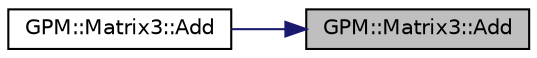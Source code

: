 digraph "GPM::Matrix3::Add"
{
 // INTERACTIVE_SVG=YES
 // LATEX_PDF_SIZE
  edge [fontname="Helvetica",fontsize="10",labelfontname="Helvetica",labelfontsize="10"];
  node [fontname="Helvetica",fontsize="10",shape=record];
  rankdir="RL";
  Node31 [label="GPM::Matrix3::Add",height=0.2,width=0.4,color="black", fillcolor="grey75", style="filled", fontcolor="black",tooltip="Add other matrix to the current matrix."];
  Node31 -> Node32 [dir="back",color="midnightblue",fontsize="10",style="solid",fontname="Helvetica"];
  Node32 [label="GPM::Matrix3::Add",height=0.2,width=0.4,color="black", fillcolor="white", style="filled",URL="$struct_g_p_m_1_1_matrix3.html#a54b56c07e876500d8552bb9e201a47e5",tooltip="Add left matrix to the right matrix."];
}
